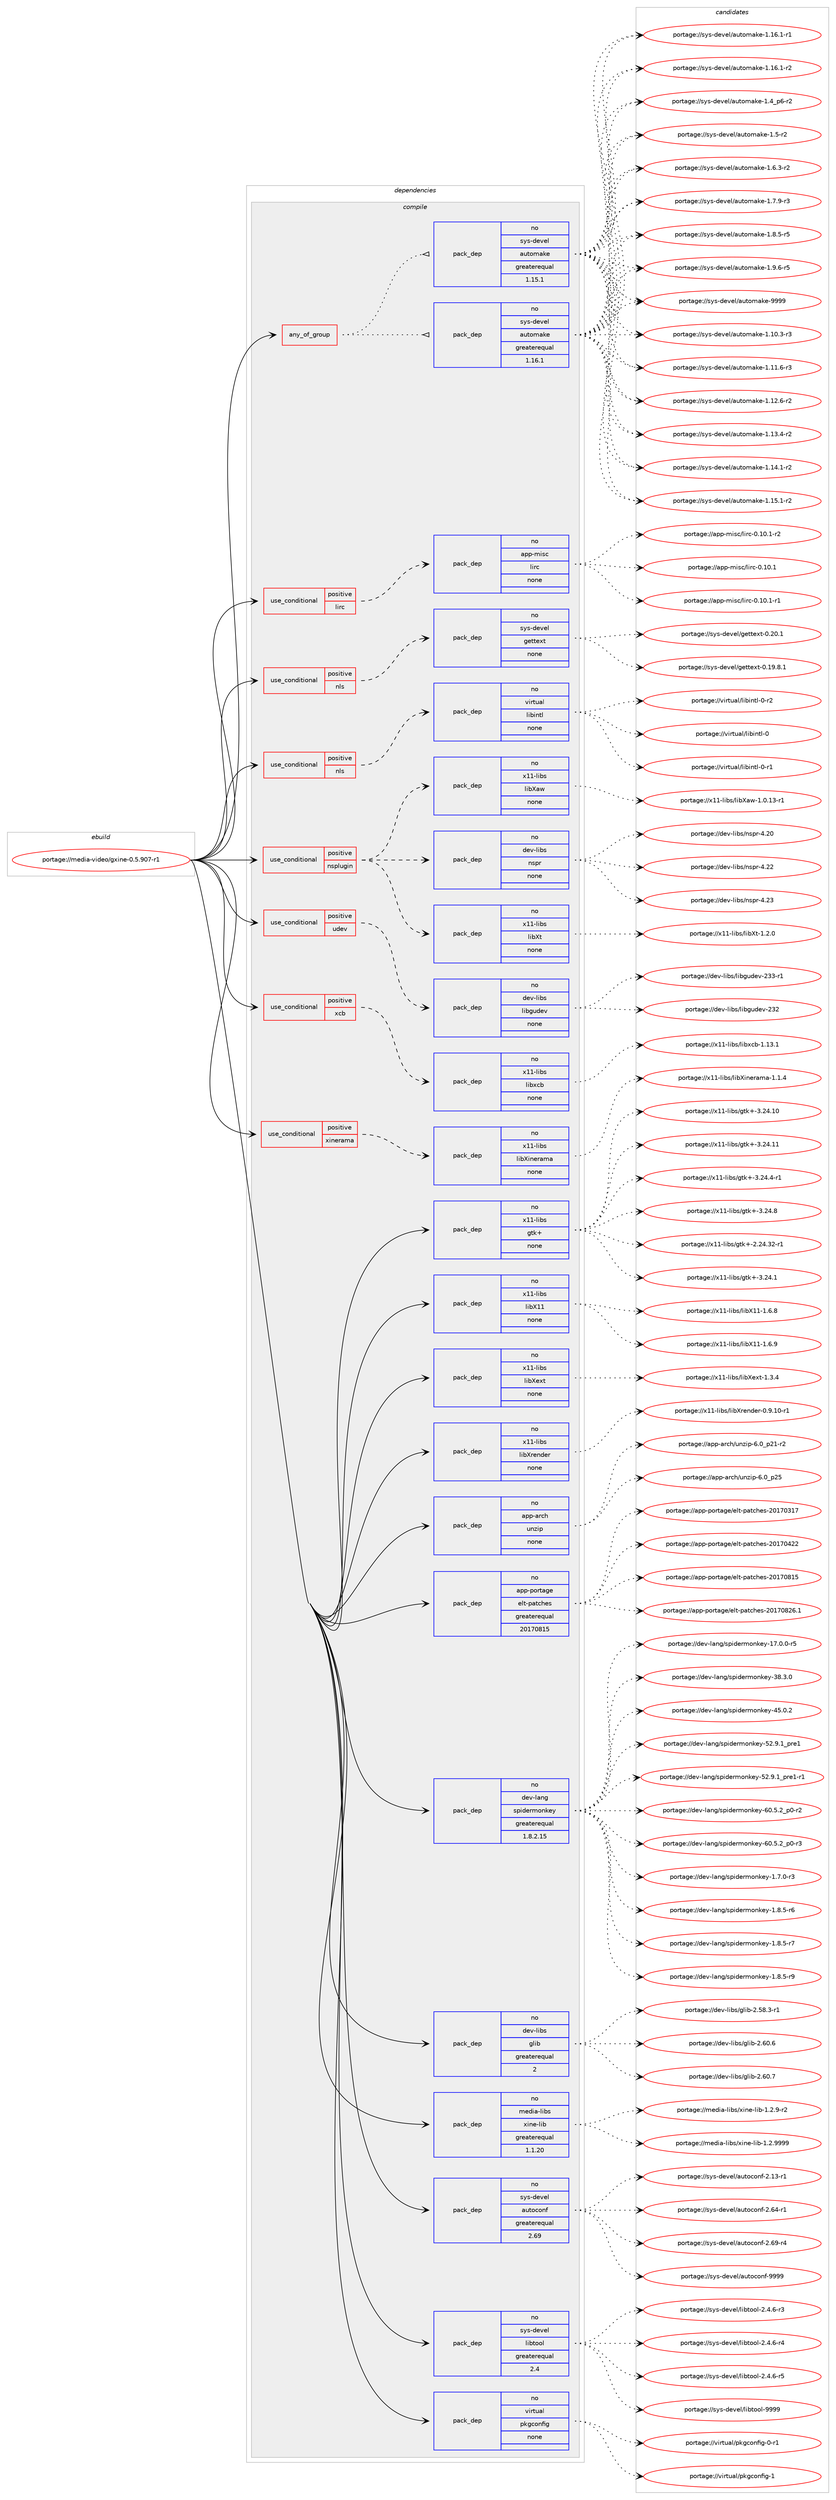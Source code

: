 digraph prolog {

# *************
# Graph options
# *************

newrank=true;
concentrate=true;
compound=true;
graph [rankdir=LR,fontname=Helvetica,fontsize=10,ranksep=1.5];#, ranksep=2.5, nodesep=0.2];
edge  [arrowhead=vee];
node  [fontname=Helvetica,fontsize=10];

# **********
# The ebuild
# **********

subgraph cluster_leftcol {
color=gray;
rank=same;
label=<<i>ebuild</i>>;
id [label="portage://media-video/gxine-0.5.907-r1", color=red, width=4, href="../media-video/gxine-0.5.907-r1.svg"];
}

# ****************
# The dependencies
# ****************

subgraph cluster_midcol {
color=gray;
label=<<i>dependencies</i>>;
subgraph cluster_compile {
fillcolor="#eeeeee";
style=filled;
label=<<i>compile</i>>;
subgraph any5437 {
dependency340746 [label=<<TABLE BORDER="0" CELLBORDER="1" CELLSPACING="0" CELLPADDING="4"><TR><TD CELLPADDING="10">any_of_group</TD></TR></TABLE>>, shape=none, color=red];subgraph pack250280 {
dependency340747 [label=<<TABLE BORDER="0" CELLBORDER="1" CELLSPACING="0" CELLPADDING="4" WIDTH="220"><TR><TD ROWSPAN="6" CELLPADDING="30">pack_dep</TD></TR><TR><TD WIDTH="110">no</TD></TR><TR><TD>sys-devel</TD></TR><TR><TD>automake</TD></TR><TR><TD>greaterequal</TD></TR><TR><TD>1.16.1</TD></TR></TABLE>>, shape=none, color=blue];
}
dependency340746:e -> dependency340747:w [weight=20,style="dotted",arrowhead="oinv"];
subgraph pack250281 {
dependency340748 [label=<<TABLE BORDER="0" CELLBORDER="1" CELLSPACING="0" CELLPADDING="4" WIDTH="220"><TR><TD ROWSPAN="6" CELLPADDING="30">pack_dep</TD></TR><TR><TD WIDTH="110">no</TD></TR><TR><TD>sys-devel</TD></TR><TR><TD>automake</TD></TR><TR><TD>greaterequal</TD></TR><TR><TD>1.15.1</TD></TR></TABLE>>, shape=none, color=blue];
}
dependency340746:e -> dependency340748:w [weight=20,style="dotted",arrowhead="oinv"];
}
id:e -> dependency340746:w [weight=20,style="solid",arrowhead="vee"];
subgraph cond84881 {
dependency340749 [label=<<TABLE BORDER="0" CELLBORDER="1" CELLSPACING="0" CELLPADDING="4"><TR><TD ROWSPAN="3" CELLPADDING="10">use_conditional</TD></TR><TR><TD>positive</TD></TR><TR><TD>lirc</TD></TR></TABLE>>, shape=none, color=red];
subgraph pack250282 {
dependency340750 [label=<<TABLE BORDER="0" CELLBORDER="1" CELLSPACING="0" CELLPADDING="4" WIDTH="220"><TR><TD ROWSPAN="6" CELLPADDING="30">pack_dep</TD></TR><TR><TD WIDTH="110">no</TD></TR><TR><TD>app-misc</TD></TR><TR><TD>lirc</TD></TR><TR><TD>none</TD></TR><TR><TD></TD></TR></TABLE>>, shape=none, color=blue];
}
dependency340749:e -> dependency340750:w [weight=20,style="dashed",arrowhead="vee"];
}
id:e -> dependency340749:w [weight=20,style="solid",arrowhead="vee"];
subgraph cond84882 {
dependency340751 [label=<<TABLE BORDER="0" CELLBORDER="1" CELLSPACING="0" CELLPADDING="4"><TR><TD ROWSPAN="3" CELLPADDING="10">use_conditional</TD></TR><TR><TD>positive</TD></TR><TR><TD>nls</TD></TR></TABLE>>, shape=none, color=red];
subgraph pack250283 {
dependency340752 [label=<<TABLE BORDER="0" CELLBORDER="1" CELLSPACING="0" CELLPADDING="4" WIDTH="220"><TR><TD ROWSPAN="6" CELLPADDING="30">pack_dep</TD></TR><TR><TD WIDTH="110">no</TD></TR><TR><TD>sys-devel</TD></TR><TR><TD>gettext</TD></TR><TR><TD>none</TD></TR><TR><TD></TD></TR></TABLE>>, shape=none, color=blue];
}
dependency340751:e -> dependency340752:w [weight=20,style="dashed",arrowhead="vee"];
}
id:e -> dependency340751:w [weight=20,style="solid",arrowhead="vee"];
subgraph cond84883 {
dependency340753 [label=<<TABLE BORDER="0" CELLBORDER="1" CELLSPACING="0" CELLPADDING="4"><TR><TD ROWSPAN="3" CELLPADDING="10">use_conditional</TD></TR><TR><TD>positive</TD></TR><TR><TD>nls</TD></TR></TABLE>>, shape=none, color=red];
subgraph pack250284 {
dependency340754 [label=<<TABLE BORDER="0" CELLBORDER="1" CELLSPACING="0" CELLPADDING="4" WIDTH="220"><TR><TD ROWSPAN="6" CELLPADDING="30">pack_dep</TD></TR><TR><TD WIDTH="110">no</TD></TR><TR><TD>virtual</TD></TR><TR><TD>libintl</TD></TR><TR><TD>none</TD></TR><TR><TD></TD></TR></TABLE>>, shape=none, color=blue];
}
dependency340753:e -> dependency340754:w [weight=20,style="dashed",arrowhead="vee"];
}
id:e -> dependency340753:w [weight=20,style="solid",arrowhead="vee"];
subgraph cond84884 {
dependency340755 [label=<<TABLE BORDER="0" CELLBORDER="1" CELLSPACING="0" CELLPADDING="4"><TR><TD ROWSPAN="3" CELLPADDING="10">use_conditional</TD></TR><TR><TD>positive</TD></TR><TR><TD>nsplugin</TD></TR></TABLE>>, shape=none, color=red];
subgraph pack250285 {
dependency340756 [label=<<TABLE BORDER="0" CELLBORDER="1" CELLSPACING="0" CELLPADDING="4" WIDTH="220"><TR><TD ROWSPAN="6" CELLPADDING="30">pack_dep</TD></TR><TR><TD WIDTH="110">no</TD></TR><TR><TD>dev-libs</TD></TR><TR><TD>nspr</TD></TR><TR><TD>none</TD></TR><TR><TD></TD></TR></TABLE>>, shape=none, color=blue];
}
dependency340755:e -> dependency340756:w [weight=20,style="dashed",arrowhead="vee"];
subgraph pack250286 {
dependency340757 [label=<<TABLE BORDER="0" CELLBORDER="1" CELLSPACING="0" CELLPADDING="4" WIDTH="220"><TR><TD ROWSPAN="6" CELLPADDING="30">pack_dep</TD></TR><TR><TD WIDTH="110">no</TD></TR><TR><TD>x11-libs</TD></TR><TR><TD>libXaw</TD></TR><TR><TD>none</TD></TR><TR><TD></TD></TR></TABLE>>, shape=none, color=blue];
}
dependency340755:e -> dependency340757:w [weight=20,style="dashed",arrowhead="vee"];
subgraph pack250287 {
dependency340758 [label=<<TABLE BORDER="0" CELLBORDER="1" CELLSPACING="0" CELLPADDING="4" WIDTH="220"><TR><TD ROWSPAN="6" CELLPADDING="30">pack_dep</TD></TR><TR><TD WIDTH="110">no</TD></TR><TR><TD>x11-libs</TD></TR><TR><TD>libXt</TD></TR><TR><TD>none</TD></TR><TR><TD></TD></TR></TABLE>>, shape=none, color=blue];
}
dependency340755:e -> dependency340758:w [weight=20,style="dashed",arrowhead="vee"];
}
id:e -> dependency340755:w [weight=20,style="solid",arrowhead="vee"];
subgraph cond84885 {
dependency340759 [label=<<TABLE BORDER="0" CELLBORDER="1" CELLSPACING="0" CELLPADDING="4"><TR><TD ROWSPAN="3" CELLPADDING="10">use_conditional</TD></TR><TR><TD>positive</TD></TR><TR><TD>udev</TD></TR></TABLE>>, shape=none, color=red];
subgraph pack250288 {
dependency340760 [label=<<TABLE BORDER="0" CELLBORDER="1" CELLSPACING="0" CELLPADDING="4" WIDTH="220"><TR><TD ROWSPAN="6" CELLPADDING="30">pack_dep</TD></TR><TR><TD WIDTH="110">no</TD></TR><TR><TD>dev-libs</TD></TR><TR><TD>libgudev</TD></TR><TR><TD>none</TD></TR><TR><TD></TD></TR></TABLE>>, shape=none, color=blue];
}
dependency340759:e -> dependency340760:w [weight=20,style="dashed",arrowhead="vee"];
}
id:e -> dependency340759:w [weight=20,style="solid",arrowhead="vee"];
subgraph cond84886 {
dependency340761 [label=<<TABLE BORDER="0" CELLBORDER="1" CELLSPACING="0" CELLPADDING="4"><TR><TD ROWSPAN="3" CELLPADDING="10">use_conditional</TD></TR><TR><TD>positive</TD></TR><TR><TD>xcb</TD></TR></TABLE>>, shape=none, color=red];
subgraph pack250289 {
dependency340762 [label=<<TABLE BORDER="0" CELLBORDER="1" CELLSPACING="0" CELLPADDING="4" WIDTH="220"><TR><TD ROWSPAN="6" CELLPADDING="30">pack_dep</TD></TR><TR><TD WIDTH="110">no</TD></TR><TR><TD>x11-libs</TD></TR><TR><TD>libxcb</TD></TR><TR><TD>none</TD></TR><TR><TD></TD></TR></TABLE>>, shape=none, color=blue];
}
dependency340761:e -> dependency340762:w [weight=20,style="dashed",arrowhead="vee"];
}
id:e -> dependency340761:w [weight=20,style="solid",arrowhead="vee"];
subgraph cond84887 {
dependency340763 [label=<<TABLE BORDER="0" CELLBORDER="1" CELLSPACING="0" CELLPADDING="4"><TR><TD ROWSPAN="3" CELLPADDING="10">use_conditional</TD></TR><TR><TD>positive</TD></TR><TR><TD>xinerama</TD></TR></TABLE>>, shape=none, color=red];
subgraph pack250290 {
dependency340764 [label=<<TABLE BORDER="0" CELLBORDER="1" CELLSPACING="0" CELLPADDING="4" WIDTH="220"><TR><TD ROWSPAN="6" CELLPADDING="30">pack_dep</TD></TR><TR><TD WIDTH="110">no</TD></TR><TR><TD>x11-libs</TD></TR><TR><TD>libXinerama</TD></TR><TR><TD>none</TD></TR><TR><TD></TD></TR></TABLE>>, shape=none, color=blue];
}
dependency340763:e -> dependency340764:w [weight=20,style="dashed",arrowhead="vee"];
}
id:e -> dependency340763:w [weight=20,style="solid",arrowhead="vee"];
subgraph pack250291 {
dependency340765 [label=<<TABLE BORDER="0" CELLBORDER="1" CELLSPACING="0" CELLPADDING="4" WIDTH="220"><TR><TD ROWSPAN="6" CELLPADDING="30">pack_dep</TD></TR><TR><TD WIDTH="110">no</TD></TR><TR><TD>app-arch</TD></TR><TR><TD>unzip</TD></TR><TR><TD>none</TD></TR><TR><TD></TD></TR></TABLE>>, shape=none, color=blue];
}
id:e -> dependency340765:w [weight=20,style="solid",arrowhead="vee"];
subgraph pack250292 {
dependency340766 [label=<<TABLE BORDER="0" CELLBORDER="1" CELLSPACING="0" CELLPADDING="4" WIDTH="220"><TR><TD ROWSPAN="6" CELLPADDING="30">pack_dep</TD></TR><TR><TD WIDTH="110">no</TD></TR><TR><TD>app-portage</TD></TR><TR><TD>elt-patches</TD></TR><TR><TD>greaterequal</TD></TR><TR><TD>20170815</TD></TR></TABLE>>, shape=none, color=blue];
}
id:e -> dependency340766:w [weight=20,style="solid",arrowhead="vee"];
subgraph pack250293 {
dependency340767 [label=<<TABLE BORDER="0" CELLBORDER="1" CELLSPACING="0" CELLPADDING="4" WIDTH="220"><TR><TD ROWSPAN="6" CELLPADDING="30">pack_dep</TD></TR><TR><TD WIDTH="110">no</TD></TR><TR><TD>dev-lang</TD></TR><TR><TD>spidermonkey</TD></TR><TR><TD>greaterequal</TD></TR><TR><TD>1.8.2.15</TD></TR></TABLE>>, shape=none, color=blue];
}
id:e -> dependency340767:w [weight=20,style="solid",arrowhead="vee"];
subgraph pack250294 {
dependency340768 [label=<<TABLE BORDER="0" CELLBORDER="1" CELLSPACING="0" CELLPADDING="4" WIDTH="220"><TR><TD ROWSPAN="6" CELLPADDING="30">pack_dep</TD></TR><TR><TD WIDTH="110">no</TD></TR><TR><TD>dev-libs</TD></TR><TR><TD>glib</TD></TR><TR><TD>greaterequal</TD></TR><TR><TD>2</TD></TR></TABLE>>, shape=none, color=blue];
}
id:e -> dependency340768:w [weight=20,style="solid",arrowhead="vee"];
subgraph pack250295 {
dependency340769 [label=<<TABLE BORDER="0" CELLBORDER="1" CELLSPACING="0" CELLPADDING="4" WIDTH="220"><TR><TD ROWSPAN="6" CELLPADDING="30">pack_dep</TD></TR><TR><TD WIDTH="110">no</TD></TR><TR><TD>media-libs</TD></TR><TR><TD>xine-lib</TD></TR><TR><TD>greaterequal</TD></TR><TR><TD>1.1.20</TD></TR></TABLE>>, shape=none, color=blue];
}
id:e -> dependency340769:w [weight=20,style="solid",arrowhead="vee"];
subgraph pack250296 {
dependency340770 [label=<<TABLE BORDER="0" CELLBORDER="1" CELLSPACING="0" CELLPADDING="4" WIDTH="220"><TR><TD ROWSPAN="6" CELLPADDING="30">pack_dep</TD></TR><TR><TD WIDTH="110">no</TD></TR><TR><TD>sys-devel</TD></TR><TR><TD>autoconf</TD></TR><TR><TD>greaterequal</TD></TR><TR><TD>2.69</TD></TR></TABLE>>, shape=none, color=blue];
}
id:e -> dependency340770:w [weight=20,style="solid",arrowhead="vee"];
subgraph pack250297 {
dependency340771 [label=<<TABLE BORDER="0" CELLBORDER="1" CELLSPACING="0" CELLPADDING="4" WIDTH="220"><TR><TD ROWSPAN="6" CELLPADDING="30">pack_dep</TD></TR><TR><TD WIDTH="110">no</TD></TR><TR><TD>sys-devel</TD></TR><TR><TD>libtool</TD></TR><TR><TD>greaterequal</TD></TR><TR><TD>2.4</TD></TR></TABLE>>, shape=none, color=blue];
}
id:e -> dependency340771:w [weight=20,style="solid",arrowhead="vee"];
subgraph pack250298 {
dependency340772 [label=<<TABLE BORDER="0" CELLBORDER="1" CELLSPACING="0" CELLPADDING="4" WIDTH="220"><TR><TD ROWSPAN="6" CELLPADDING="30">pack_dep</TD></TR><TR><TD WIDTH="110">no</TD></TR><TR><TD>virtual</TD></TR><TR><TD>pkgconfig</TD></TR><TR><TD>none</TD></TR><TR><TD></TD></TR></TABLE>>, shape=none, color=blue];
}
id:e -> dependency340772:w [weight=20,style="solid",arrowhead="vee"];
subgraph pack250299 {
dependency340773 [label=<<TABLE BORDER="0" CELLBORDER="1" CELLSPACING="0" CELLPADDING="4" WIDTH="220"><TR><TD ROWSPAN="6" CELLPADDING="30">pack_dep</TD></TR><TR><TD WIDTH="110">no</TD></TR><TR><TD>x11-libs</TD></TR><TR><TD>gtk+</TD></TR><TR><TD>none</TD></TR><TR><TD></TD></TR></TABLE>>, shape=none, color=blue];
}
id:e -> dependency340773:w [weight=20,style="solid",arrowhead="vee"];
subgraph pack250300 {
dependency340774 [label=<<TABLE BORDER="0" CELLBORDER="1" CELLSPACING="0" CELLPADDING="4" WIDTH="220"><TR><TD ROWSPAN="6" CELLPADDING="30">pack_dep</TD></TR><TR><TD WIDTH="110">no</TD></TR><TR><TD>x11-libs</TD></TR><TR><TD>libX11</TD></TR><TR><TD>none</TD></TR><TR><TD></TD></TR></TABLE>>, shape=none, color=blue];
}
id:e -> dependency340774:w [weight=20,style="solid",arrowhead="vee"];
subgraph pack250301 {
dependency340775 [label=<<TABLE BORDER="0" CELLBORDER="1" CELLSPACING="0" CELLPADDING="4" WIDTH="220"><TR><TD ROWSPAN="6" CELLPADDING="30">pack_dep</TD></TR><TR><TD WIDTH="110">no</TD></TR><TR><TD>x11-libs</TD></TR><TR><TD>libXext</TD></TR><TR><TD>none</TD></TR><TR><TD></TD></TR></TABLE>>, shape=none, color=blue];
}
id:e -> dependency340775:w [weight=20,style="solid",arrowhead="vee"];
subgraph pack250302 {
dependency340776 [label=<<TABLE BORDER="0" CELLBORDER="1" CELLSPACING="0" CELLPADDING="4" WIDTH="220"><TR><TD ROWSPAN="6" CELLPADDING="30">pack_dep</TD></TR><TR><TD WIDTH="110">no</TD></TR><TR><TD>x11-libs</TD></TR><TR><TD>libXrender</TD></TR><TR><TD>none</TD></TR><TR><TD></TD></TR></TABLE>>, shape=none, color=blue];
}
id:e -> dependency340776:w [weight=20,style="solid",arrowhead="vee"];
}
subgraph cluster_compileandrun {
fillcolor="#eeeeee";
style=filled;
label=<<i>compile and run</i>>;
}
subgraph cluster_run {
fillcolor="#eeeeee";
style=filled;
label=<<i>run</i>>;
}
}

# **************
# The candidates
# **************

subgraph cluster_choices {
rank=same;
color=gray;
label=<<i>candidates</i>>;

subgraph choice250280 {
color=black;
nodesep=1;
choiceportage11512111545100101118101108479711711611110997107101454946494846514511451 [label="portage://sys-devel/automake-1.10.3-r3", color=red, width=4,href="../sys-devel/automake-1.10.3-r3.svg"];
choiceportage11512111545100101118101108479711711611110997107101454946494946544511451 [label="portage://sys-devel/automake-1.11.6-r3", color=red, width=4,href="../sys-devel/automake-1.11.6-r3.svg"];
choiceportage11512111545100101118101108479711711611110997107101454946495046544511450 [label="portage://sys-devel/automake-1.12.6-r2", color=red, width=4,href="../sys-devel/automake-1.12.6-r2.svg"];
choiceportage11512111545100101118101108479711711611110997107101454946495146524511450 [label="portage://sys-devel/automake-1.13.4-r2", color=red, width=4,href="../sys-devel/automake-1.13.4-r2.svg"];
choiceportage11512111545100101118101108479711711611110997107101454946495246494511450 [label="portage://sys-devel/automake-1.14.1-r2", color=red, width=4,href="../sys-devel/automake-1.14.1-r2.svg"];
choiceportage11512111545100101118101108479711711611110997107101454946495346494511450 [label="portage://sys-devel/automake-1.15.1-r2", color=red, width=4,href="../sys-devel/automake-1.15.1-r2.svg"];
choiceportage11512111545100101118101108479711711611110997107101454946495446494511449 [label="portage://sys-devel/automake-1.16.1-r1", color=red, width=4,href="../sys-devel/automake-1.16.1-r1.svg"];
choiceportage11512111545100101118101108479711711611110997107101454946495446494511450 [label="portage://sys-devel/automake-1.16.1-r2", color=red, width=4,href="../sys-devel/automake-1.16.1-r2.svg"];
choiceportage115121115451001011181011084797117116111109971071014549465295112544511450 [label="portage://sys-devel/automake-1.4_p6-r2", color=red, width=4,href="../sys-devel/automake-1.4_p6-r2.svg"];
choiceportage11512111545100101118101108479711711611110997107101454946534511450 [label="portage://sys-devel/automake-1.5-r2", color=red, width=4,href="../sys-devel/automake-1.5-r2.svg"];
choiceportage115121115451001011181011084797117116111109971071014549465446514511450 [label="portage://sys-devel/automake-1.6.3-r2", color=red, width=4,href="../sys-devel/automake-1.6.3-r2.svg"];
choiceportage115121115451001011181011084797117116111109971071014549465546574511451 [label="portage://sys-devel/automake-1.7.9-r3", color=red, width=4,href="../sys-devel/automake-1.7.9-r3.svg"];
choiceportage115121115451001011181011084797117116111109971071014549465646534511453 [label="portage://sys-devel/automake-1.8.5-r5", color=red, width=4,href="../sys-devel/automake-1.8.5-r5.svg"];
choiceportage115121115451001011181011084797117116111109971071014549465746544511453 [label="portage://sys-devel/automake-1.9.6-r5", color=red, width=4,href="../sys-devel/automake-1.9.6-r5.svg"];
choiceportage115121115451001011181011084797117116111109971071014557575757 [label="portage://sys-devel/automake-9999", color=red, width=4,href="../sys-devel/automake-9999.svg"];
dependency340747:e -> choiceportage11512111545100101118101108479711711611110997107101454946494846514511451:w [style=dotted,weight="100"];
dependency340747:e -> choiceportage11512111545100101118101108479711711611110997107101454946494946544511451:w [style=dotted,weight="100"];
dependency340747:e -> choiceportage11512111545100101118101108479711711611110997107101454946495046544511450:w [style=dotted,weight="100"];
dependency340747:e -> choiceportage11512111545100101118101108479711711611110997107101454946495146524511450:w [style=dotted,weight="100"];
dependency340747:e -> choiceportage11512111545100101118101108479711711611110997107101454946495246494511450:w [style=dotted,weight="100"];
dependency340747:e -> choiceportage11512111545100101118101108479711711611110997107101454946495346494511450:w [style=dotted,weight="100"];
dependency340747:e -> choiceportage11512111545100101118101108479711711611110997107101454946495446494511449:w [style=dotted,weight="100"];
dependency340747:e -> choiceportage11512111545100101118101108479711711611110997107101454946495446494511450:w [style=dotted,weight="100"];
dependency340747:e -> choiceportage115121115451001011181011084797117116111109971071014549465295112544511450:w [style=dotted,weight="100"];
dependency340747:e -> choiceportage11512111545100101118101108479711711611110997107101454946534511450:w [style=dotted,weight="100"];
dependency340747:e -> choiceportage115121115451001011181011084797117116111109971071014549465446514511450:w [style=dotted,weight="100"];
dependency340747:e -> choiceportage115121115451001011181011084797117116111109971071014549465546574511451:w [style=dotted,weight="100"];
dependency340747:e -> choiceportage115121115451001011181011084797117116111109971071014549465646534511453:w [style=dotted,weight="100"];
dependency340747:e -> choiceportage115121115451001011181011084797117116111109971071014549465746544511453:w [style=dotted,weight="100"];
dependency340747:e -> choiceportage115121115451001011181011084797117116111109971071014557575757:w [style=dotted,weight="100"];
}
subgraph choice250281 {
color=black;
nodesep=1;
choiceportage11512111545100101118101108479711711611110997107101454946494846514511451 [label="portage://sys-devel/automake-1.10.3-r3", color=red, width=4,href="../sys-devel/automake-1.10.3-r3.svg"];
choiceportage11512111545100101118101108479711711611110997107101454946494946544511451 [label="portage://sys-devel/automake-1.11.6-r3", color=red, width=4,href="../sys-devel/automake-1.11.6-r3.svg"];
choiceportage11512111545100101118101108479711711611110997107101454946495046544511450 [label="portage://sys-devel/automake-1.12.6-r2", color=red, width=4,href="../sys-devel/automake-1.12.6-r2.svg"];
choiceportage11512111545100101118101108479711711611110997107101454946495146524511450 [label="portage://sys-devel/automake-1.13.4-r2", color=red, width=4,href="../sys-devel/automake-1.13.4-r2.svg"];
choiceportage11512111545100101118101108479711711611110997107101454946495246494511450 [label="portage://sys-devel/automake-1.14.1-r2", color=red, width=4,href="../sys-devel/automake-1.14.1-r2.svg"];
choiceportage11512111545100101118101108479711711611110997107101454946495346494511450 [label="portage://sys-devel/automake-1.15.1-r2", color=red, width=4,href="../sys-devel/automake-1.15.1-r2.svg"];
choiceportage11512111545100101118101108479711711611110997107101454946495446494511449 [label="portage://sys-devel/automake-1.16.1-r1", color=red, width=4,href="../sys-devel/automake-1.16.1-r1.svg"];
choiceportage11512111545100101118101108479711711611110997107101454946495446494511450 [label="portage://sys-devel/automake-1.16.1-r2", color=red, width=4,href="../sys-devel/automake-1.16.1-r2.svg"];
choiceportage115121115451001011181011084797117116111109971071014549465295112544511450 [label="portage://sys-devel/automake-1.4_p6-r2", color=red, width=4,href="../sys-devel/automake-1.4_p6-r2.svg"];
choiceportage11512111545100101118101108479711711611110997107101454946534511450 [label="portage://sys-devel/automake-1.5-r2", color=red, width=4,href="../sys-devel/automake-1.5-r2.svg"];
choiceportage115121115451001011181011084797117116111109971071014549465446514511450 [label="portage://sys-devel/automake-1.6.3-r2", color=red, width=4,href="../sys-devel/automake-1.6.3-r2.svg"];
choiceportage115121115451001011181011084797117116111109971071014549465546574511451 [label="portage://sys-devel/automake-1.7.9-r3", color=red, width=4,href="../sys-devel/automake-1.7.9-r3.svg"];
choiceportage115121115451001011181011084797117116111109971071014549465646534511453 [label="portage://sys-devel/automake-1.8.5-r5", color=red, width=4,href="../sys-devel/automake-1.8.5-r5.svg"];
choiceportage115121115451001011181011084797117116111109971071014549465746544511453 [label="portage://sys-devel/automake-1.9.6-r5", color=red, width=4,href="../sys-devel/automake-1.9.6-r5.svg"];
choiceportage115121115451001011181011084797117116111109971071014557575757 [label="portage://sys-devel/automake-9999", color=red, width=4,href="../sys-devel/automake-9999.svg"];
dependency340748:e -> choiceportage11512111545100101118101108479711711611110997107101454946494846514511451:w [style=dotted,weight="100"];
dependency340748:e -> choiceportage11512111545100101118101108479711711611110997107101454946494946544511451:w [style=dotted,weight="100"];
dependency340748:e -> choiceportage11512111545100101118101108479711711611110997107101454946495046544511450:w [style=dotted,weight="100"];
dependency340748:e -> choiceportage11512111545100101118101108479711711611110997107101454946495146524511450:w [style=dotted,weight="100"];
dependency340748:e -> choiceportage11512111545100101118101108479711711611110997107101454946495246494511450:w [style=dotted,weight="100"];
dependency340748:e -> choiceportage11512111545100101118101108479711711611110997107101454946495346494511450:w [style=dotted,weight="100"];
dependency340748:e -> choiceportage11512111545100101118101108479711711611110997107101454946495446494511449:w [style=dotted,weight="100"];
dependency340748:e -> choiceportage11512111545100101118101108479711711611110997107101454946495446494511450:w [style=dotted,weight="100"];
dependency340748:e -> choiceportage115121115451001011181011084797117116111109971071014549465295112544511450:w [style=dotted,weight="100"];
dependency340748:e -> choiceportage11512111545100101118101108479711711611110997107101454946534511450:w [style=dotted,weight="100"];
dependency340748:e -> choiceportage115121115451001011181011084797117116111109971071014549465446514511450:w [style=dotted,weight="100"];
dependency340748:e -> choiceportage115121115451001011181011084797117116111109971071014549465546574511451:w [style=dotted,weight="100"];
dependency340748:e -> choiceportage115121115451001011181011084797117116111109971071014549465646534511453:w [style=dotted,weight="100"];
dependency340748:e -> choiceportage115121115451001011181011084797117116111109971071014549465746544511453:w [style=dotted,weight="100"];
dependency340748:e -> choiceportage115121115451001011181011084797117116111109971071014557575757:w [style=dotted,weight="100"];
}
subgraph choice250282 {
color=black;
nodesep=1;
choiceportage971121124510910511599471081051149945484649484649 [label="portage://app-misc/lirc-0.10.1", color=red, width=4,href="../app-misc/lirc-0.10.1.svg"];
choiceportage9711211245109105115994710810511499454846494846494511449 [label="portage://app-misc/lirc-0.10.1-r1", color=red, width=4,href="../app-misc/lirc-0.10.1-r1.svg"];
choiceportage9711211245109105115994710810511499454846494846494511450 [label="portage://app-misc/lirc-0.10.1-r2", color=red, width=4,href="../app-misc/lirc-0.10.1-r2.svg"];
dependency340750:e -> choiceportage971121124510910511599471081051149945484649484649:w [style=dotted,weight="100"];
dependency340750:e -> choiceportage9711211245109105115994710810511499454846494846494511449:w [style=dotted,weight="100"];
dependency340750:e -> choiceportage9711211245109105115994710810511499454846494846494511450:w [style=dotted,weight="100"];
}
subgraph choice250283 {
color=black;
nodesep=1;
choiceportage1151211154510010111810110847103101116116101120116454846495746564649 [label="portage://sys-devel/gettext-0.19.8.1", color=red, width=4,href="../sys-devel/gettext-0.19.8.1.svg"];
choiceportage115121115451001011181011084710310111611610112011645484650484649 [label="portage://sys-devel/gettext-0.20.1", color=red, width=4,href="../sys-devel/gettext-0.20.1.svg"];
dependency340752:e -> choiceportage1151211154510010111810110847103101116116101120116454846495746564649:w [style=dotted,weight="100"];
dependency340752:e -> choiceportage115121115451001011181011084710310111611610112011645484650484649:w [style=dotted,weight="100"];
}
subgraph choice250284 {
color=black;
nodesep=1;
choiceportage1181051141161179710847108105981051101161084548 [label="portage://virtual/libintl-0", color=red, width=4,href="../virtual/libintl-0.svg"];
choiceportage11810511411611797108471081059810511011610845484511449 [label="portage://virtual/libintl-0-r1", color=red, width=4,href="../virtual/libintl-0-r1.svg"];
choiceportage11810511411611797108471081059810511011610845484511450 [label="portage://virtual/libintl-0-r2", color=red, width=4,href="../virtual/libintl-0-r2.svg"];
dependency340754:e -> choiceportage1181051141161179710847108105981051101161084548:w [style=dotted,weight="100"];
dependency340754:e -> choiceportage11810511411611797108471081059810511011610845484511449:w [style=dotted,weight="100"];
dependency340754:e -> choiceportage11810511411611797108471081059810511011610845484511450:w [style=dotted,weight="100"];
}
subgraph choice250285 {
color=black;
nodesep=1;
choiceportage1001011184510810598115471101151121144552465048 [label="portage://dev-libs/nspr-4.20", color=red, width=4,href="../dev-libs/nspr-4.20.svg"];
choiceportage1001011184510810598115471101151121144552465050 [label="portage://dev-libs/nspr-4.22", color=red, width=4,href="../dev-libs/nspr-4.22.svg"];
choiceportage1001011184510810598115471101151121144552465051 [label="portage://dev-libs/nspr-4.23", color=red, width=4,href="../dev-libs/nspr-4.23.svg"];
dependency340756:e -> choiceportage1001011184510810598115471101151121144552465048:w [style=dotted,weight="100"];
dependency340756:e -> choiceportage1001011184510810598115471101151121144552465050:w [style=dotted,weight="100"];
dependency340756:e -> choiceportage1001011184510810598115471101151121144552465051:w [style=dotted,weight="100"];
}
subgraph choice250286 {
color=black;
nodesep=1;
choiceportage1204949451081059811547108105988897119454946484649514511449 [label="portage://x11-libs/libXaw-1.0.13-r1", color=red, width=4,href="../x11-libs/libXaw-1.0.13-r1.svg"];
dependency340757:e -> choiceportage1204949451081059811547108105988897119454946484649514511449:w [style=dotted,weight="100"];
}
subgraph choice250287 {
color=black;
nodesep=1;
choiceportage12049494510810598115471081059888116454946504648 [label="portage://x11-libs/libXt-1.2.0", color=red, width=4,href="../x11-libs/libXt-1.2.0.svg"];
dependency340758:e -> choiceportage12049494510810598115471081059888116454946504648:w [style=dotted,weight="100"];
}
subgraph choice250288 {
color=black;
nodesep=1;
choiceportage1001011184510810598115471081059810311710010111845505150 [label="portage://dev-libs/libgudev-232", color=red, width=4,href="../dev-libs/libgudev-232.svg"];
choiceportage10010111845108105981154710810598103117100101118455051514511449 [label="portage://dev-libs/libgudev-233-r1", color=red, width=4,href="../dev-libs/libgudev-233-r1.svg"];
dependency340760:e -> choiceportage1001011184510810598115471081059810311710010111845505150:w [style=dotted,weight="100"];
dependency340760:e -> choiceportage10010111845108105981154710810598103117100101118455051514511449:w [style=dotted,weight="100"];
}
subgraph choice250289 {
color=black;
nodesep=1;
choiceportage120494945108105981154710810598120999845494649514649 [label="portage://x11-libs/libxcb-1.13.1", color=red, width=4,href="../x11-libs/libxcb-1.13.1.svg"];
dependency340762:e -> choiceportage120494945108105981154710810598120999845494649514649:w [style=dotted,weight="100"];
}
subgraph choice250290 {
color=black;
nodesep=1;
choiceportage120494945108105981154710810598881051101011149710997454946494652 [label="portage://x11-libs/libXinerama-1.1.4", color=red, width=4,href="../x11-libs/libXinerama-1.1.4.svg"];
dependency340764:e -> choiceportage120494945108105981154710810598881051101011149710997454946494652:w [style=dotted,weight="100"];
}
subgraph choice250291 {
color=black;
nodesep=1;
choiceportage9711211245971149910447117110122105112455446489511250494511450 [label="portage://app-arch/unzip-6.0_p21-r2", color=red, width=4,href="../app-arch/unzip-6.0_p21-r2.svg"];
choiceportage971121124597114991044711711012210511245544648951125053 [label="portage://app-arch/unzip-6.0_p25", color=red, width=4,href="../app-arch/unzip-6.0_p25.svg"];
dependency340765:e -> choiceportage9711211245971149910447117110122105112455446489511250494511450:w [style=dotted,weight="100"];
dependency340765:e -> choiceportage971121124597114991044711711012210511245544648951125053:w [style=dotted,weight="100"];
}
subgraph choice250292 {
color=black;
nodesep=1;
choiceportage97112112451121111141169710310147101108116451129711699104101115455048495548514955 [label="portage://app-portage/elt-patches-20170317", color=red, width=4,href="../app-portage/elt-patches-20170317.svg"];
choiceportage97112112451121111141169710310147101108116451129711699104101115455048495548525050 [label="portage://app-portage/elt-patches-20170422", color=red, width=4,href="../app-portage/elt-patches-20170422.svg"];
choiceportage97112112451121111141169710310147101108116451129711699104101115455048495548564953 [label="portage://app-portage/elt-patches-20170815", color=red, width=4,href="../app-portage/elt-patches-20170815.svg"];
choiceportage971121124511211111411697103101471011081164511297116991041011154550484955485650544649 [label="portage://app-portage/elt-patches-20170826.1", color=red, width=4,href="../app-portage/elt-patches-20170826.1.svg"];
dependency340766:e -> choiceportage97112112451121111141169710310147101108116451129711699104101115455048495548514955:w [style=dotted,weight="100"];
dependency340766:e -> choiceportage97112112451121111141169710310147101108116451129711699104101115455048495548525050:w [style=dotted,weight="100"];
dependency340766:e -> choiceportage97112112451121111141169710310147101108116451129711699104101115455048495548564953:w [style=dotted,weight="100"];
dependency340766:e -> choiceportage971121124511211111411697103101471011081164511297116991041011154550484955485650544649:w [style=dotted,weight="100"];
}
subgraph choice250293 {
color=black;
nodesep=1;
choiceportage1001011184510897110103471151121051001011141091111101071011214549465546484511451 [label="portage://dev-lang/spidermonkey-1.7.0-r3", color=red, width=4,href="../dev-lang/spidermonkey-1.7.0-r3.svg"];
choiceportage1001011184510897110103471151121051001011141091111101071011214549465646534511454 [label="portage://dev-lang/spidermonkey-1.8.5-r6", color=red, width=4,href="../dev-lang/spidermonkey-1.8.5-r6.svg"];
choiceportage1001011184510897110103471151121051001011141091111101071011214549465646534511455 [label="portage://dev-lang/spidermonkey-1.8.5-r7", color=red, width=4,href="../dev-lang/spidermonkey-1.8.5-r7.svg"];
choiceportage1001011184510897110103471151121051001011141091111101071011214549465646534511457 [label="portage://dev-lang/spidermonkey-1.8.5-r9", color=red, width=4,href="../dev-lang/spidermonkey-1.8.5-r9.svg"];
choiceportage100101118451089711010347115112105100101114109111110107101121454955464846484511453 [label="portage://dev-lang/spidermonkey-17.0.0-r5", color=red, width=4,href="../dev-lang/spidermonkey-17.0.0-r5.svg"];
choiceportage10010111845108971101034711511210510010111410911111010710112145515646514648 [label="portage://dev-lang/spidermonkey-38.3.0", color=red, width=4,href="../dev-lang/spidermonkey-38.3.0.svg"];
choiceportage10010111845108971101034711511210510010111410911111010710112145525346484650 [label="portage://dev-lang/spidermonkey-45.0.2", color=red, width=4,href="../dev-lang/spidermonkey-45.0.2.svg"];
choiceportage100101118451089711010347115112105100101114109111110107101121455350465746499511211410149 [label="portage://dev-lang/spidermonkey-52.9.1_pre1", color=red, width=4,href="../dev-lang/spidermonkey-52.9.1_pre1.svg"];
choiceportage1001011184510897110103471151121051001011141091111101071011214553504657464995112114101494511449 [label="portage://dev-lang/spidermonkey-52.9.1_pre1-r1", color=red, width=4,href="../dev-lang/spidermonkey-52.9.1_pre1-r1.svg"];
choiceportage1001011184510897110103471151121051001011141091111101071011214554484653465095112484511450 [label="portage://dev-lang/spidermonkey-60.5.2_p0-r2", color=red, width=4,href="../dev-lang/spidermonkey-60.5.2_p0-r2.svg"];
choiceportage1001011184510897110103471151121051001011141091111101071011214554484653465095112484511451 [label="portage://dev-lang/spidermonkey-60.5.2_p0-r3", color=red, width=4,href="../dev-lang/spidermonkey-60.5.2_p0-r3.svg"];
dependency340767:e -> choiceportage1001011184510897110103471151121051001011141091111101071011214549465546484511451:w [style=dotted,weight="100"];
dependency340767:e -> choiceportage1001011184510897110103471151121051001011141091111101071011214549465646534511454:w [style=dotted,weight="100"];
dependency340767:e -> choiceportage1001011184510897110103471151121051001011141091111101071011214549465646534511455:w [style=dotted,weight="100"];
dependency340767:e -> choiceportage1001011184510897110103471151121051001011141091111101071011214549465646534511457:w [style=dotted,weight="100"];
dependency340767:e -> choiceportage100101118451089711010347115112105100101114109111110107101121454955464846484511453:w [style=dotted,weight="100"];
dependency340767:e -> choiceportage10010111845108971101034711511210510010111410911111010710112145515646514648:w [style=dotted,weight="100"];
dependency340767:e -> choiceportage10010111845108971101034711511210510010111410911111010710112145525346484650:w [style=dotted,weight="100"];
dependency340767:e -> choiceportage100101118451089711010347115112105100101114109111110107101121455350465746499511211410149:w [style=dotted,weight="100"];
dependency340767:e -> choiceportage1001011184510897110103471151121051001011141091111101071011214553504657464995112114101494511449:w [style=dotted,weight="100"];
dependency340767:e -> choiceportage1001011184510897110103471151121051001011141091111101071011214554484653465095112484511450:w [style=dotted,weight="100"];
dependency340767:e -> choiceportage1001011184510897110103471151121051001011141091111101071011214554484653465095112484511451:w [style=dotted,weight="100"];
}
subgraph choice250294 {
color=black;
nodesep=1;
choiceportage10010111845108105981154710310810598455046535646514511449 [label="portage://dev-libs/glib-2.58.3-r1", color=red, width=4,href="../dev-libs/glib-2.58.3-r1.svg"];
choiceportage1001011184510810598115471031081059845504654484654 [label="portage://dev-libs/glib-2.60.6", color=red, width=4,href="../dev-libs/glib-2.60.6.svg"];
choiceportage1001011184510810598115471031081059845504654484655 [label="portage://dev-libs/glib-2.60.7", color=red, width=4,href="../dev-libs/glib-2.60.7.svg"];
dependency340768:e -> choiceportage10010111845108105981154710310810598455046535646514511449:w [style=dotted,weight="100"];
dependency340768:e -> choiceportage1001011184510810598115471031081059845504654484654:w [style=dotted,weight="100"];
dependency340768:e -> choiceportage1001011184510810598115471031081059845504654484655:w [style=dotted,weight="100"];
}
subgraph choice250295 {
color=black;
nodesep=1;
choiceportage1091011001059745108105981154712010511010145108105984549465046574511450 [label="portage://media-libs/xine-lib-1.2.9-r2", color=red, width=4,href="../media-libs/xine-lib-1.2.9-r2.svg"];
choiceportage109101100105974510810598115471201051101014510810598454946504657575757 [label="portage://media-libs/xine-lib-1.2.9999", color=red, width=4,href="../media-libs/xine-lib-1.2.9999.svg"];
dependency340769:e -> choiceportage1091011001059745108105981154712010511010145108105984549465046574511450:w [style=dotted,weight="100"];
dependency340769:e -> choiceportage109101100105974510810598115471201051101014510810598454946504657575757:w [style=dotted,weight="100"];
}
subgraph choice250296 {
color=black;
nodesep=1;
choiceportage1151211154510010111810110847971171161119911111010245504649514511449 [label="portage://sys-devel/autoconf-2.13-r1", color=red, width=4,href="../sys-devel/autoconf-2.13-r1.svg"];
choiceportage1151211154510010111810110847971171161119911111010245504654524511449 [label="portage://sys-devel/autoconf-2.64-r1", color=red, width=4,href="../sys-devel/autoconf-2.64-r1.svg"];
choiceportage1151211154510010111810110847971171161119911111010245504654574511452 [label="portage://sys-devel/autoconf-2.69-r4", color=red, width=4,href="../sys-devel/autoconf-2.69-r4.svg"];
choiceportage115121115451001011181011084797117116111991111101024557575757 [label="portage://sys-devel/autoconf-9999", color=red, width=4,href="../sys-devel/autoconf-9999.svg"];
dependency340770:e -> choiceportage1151211154510010111810110847971171161119911111010245504649514511449:w [style=dotted,weight="100"];
dependency340770:e -> choiceportage1151211154510010111810110847971171161119911111010245504654524511449:w [style=dotted,weight="100"];
dependency340770:e -> choiceportage1151211154510010111810110847971171161119911111010245504654574511452:w [style=dotted,weight="100"];
dependency340770:e -> choiceportage115121115451001011181011084797117116111991111101024557575757:w [style=dotted,weight="100"];
}
subgraph choice250297 {
color=black;
nodesep=1;
choiceportage1151211154510010111810110847108105981161111111084550465246544511451 [label="portage://sys-devel/libtool-2.4.6-r3", color=red, width=4,href="../sys-devel/libtool-2.4.6-r3.svg"];
choiceportage1151211154510010111810110847108105981161111111084550465246544511452 [label="portage://sys-devel/libtool-2.4.6-r4", color=red, width=4,href="../sys-devel/libtool-2.4.6-r4.svg"];
choiceportage1151211154510010111810110847108105981161111111084550465246544511453 [label="portage://sys-devel/libtool-2.4.6-r5", color=red, width=4,href="../sys-devel/libtool-2.4.6-r5.svg"];
choiceportage1151211154510010111810110847108105981161111111084557575757 [label="portage://sys-devel/libtool-9999", color=red, width=4,href="../sys-devel/libtool-9999.svg"];
dependency340771:e -> choiceportage1151211154510010111810110847108105981161111111084550465246544511451:w [style=dotted,weight="100"];
dependency340771:e -> choiceportage1151211154510010111810110847108105981161111111084550465246544511452:w [style=dotted,weight="100"];
dependency340771:e -> choiceportage1151211154510010111810110847108105981161111111084550465246544511453:w [style=dotted,weight="100"];
dependency340771:e -> choiceportage1151211154510010111810110847108105981161111111084557575757:w [style=dotted,weight="100"];
}
subgraph choice250298 {
color=black;
nodesep=1;
choiceportage11810511411611797108471121071039911111010210510345484511449 [label="portage://virtual/pkgconfig-0-r1", color=red, width=4,href="../virtual/pkgconfig-0-r1.svg"];
choiceportage1181051141161179710847112107103991111101021051034549 [label="portage://virtual/pkgconfig-1", color=red, width=4,href="../virtual/pkgconfig-1.svg"];
dependency340772:e -> choiceportage11810511411611797108471121071039911111010210510345484511449:w [style=dotted,weight="100"];
dependency340772:e -> choiceportage1181051141161179710847112107103991111101021051034549:w [style=dotted,weight="100"];
}
subgraph choice250299 {
color=black;
nodesep=1;
choiceportage12049494510810598115471031161074345504650524651504511449 [label="portage://x11-libs/gtk+-2.24.32-r1", color=red, width=4,href="../x11-libs/gtk+-2.24.32-r1.svg"];
choiceportage12049494510810598115471031161074345514650524649 [label="portage://x11-libs/gtk+-3.24.1", color=red, width=4,href="../x11-libs/gtk+-3.24.1.svg"];
choiceportage1204949451081059811547103116107434551465052464948 [label="portage://x11-libs/gtk+-3.24.10", color=red, width=4,href="../x11-libs/gtk+-3.24.10.svg"];
choiceportage1204949451081059811547103116107434551465052464949 [label="portage://x11-libs/gtk+-3.24.11", color=red, width=4,href="../x11-libs/gtk+-3.24.11.svg"];
choiceportage120494945108105981154710311610743455146505246524511449 [label="portage://x11-libs/gtk+-3.24.4-r1", color=red, width=4,href="../x11-libs/gtk+-3.24.4-r1.svg"];
choiceportage12049494510810598115471031161074345514650524656 [label="portage://x11-libs/gtk+-3.24.8", color=red, width=4,href="../x11-libs/gtk+-3.24.8.svg"];
dependency340773:e -> choiceportage12049494510810598115471031161074345504650524651504511449:w [style=dotted,weight="100"];
dependency340773:e -> choiceportage12049494510810598115471031161074345514650524649:w [style=dotted,weight="100"];
dependency340773:e -> choiceportage1204949451081059811547103116107434551465052464948:w [style=dotted,weight="100"];
dependency340773:e -> choiceportage1204949451081059811547103116107434551465052464949:w [style=dotted,weight="100"];
dependency340773:e -> choiceportage120494945108105981154710311610743455146505246524511449:w [style=dotted,weight="100"];
dependency340773:e -> choiceportage12049494510810598115471031161074345514650524656:w [style=dotted,weight="100"];
}
subgraph choice250300 {
color=black;
nodesep=1;
choiceportage120494945108105981154710810598884949454946544656 [label="portage://x11-libs/libX11-1.6.8", color=red, width=4,href="../x11-libs/libX11-1.6.8.svg"];
choiceportage120494945108105981154710810598884949454946544657 [label="portage://x11-libs/libX11-1.6.9", color=red, width=4,href="../x11-libs/libX11-1.6.9.svg"];
dependency340774:e -> choiceportage120494945108105981154710810598884949454946544656:w [style=dotted,weight="100"];
dependency340774:e -> choiceportage120494945108105981154710810598884949454946544657:w [style=dotted,weight="100"];
}
subgraph choice250301 {
color=black;
nodesep=1;
choiceportage12049494510810598115471081059888101120116454946514652 [label="portage://x11-libs/libXext-1.3.4", color=red, width=4,href="../x11-libs/libXext-1.3.4.svg"];
dependency340775:e -> choiceportage12049494510810598115471081059888101120116454946514652:w [style=dotted,weight="100"];
}
subgraph choice250302 {
color=black;
nodesep=1;
choiceportage12049494510810598115471081059888114101110100101114454846574649484511449 [label="portage://x11-libs/libXrender-0.9.10-r1", color=red, width=4,href="../x11-libs/libXrender-0.9.10-r1.svg"];
dependency340776:e -> choiceportage12049494510810598115471081059888114101110100101114454846574649484511449:w [style=dotted,weight="100"];
}
}

}
